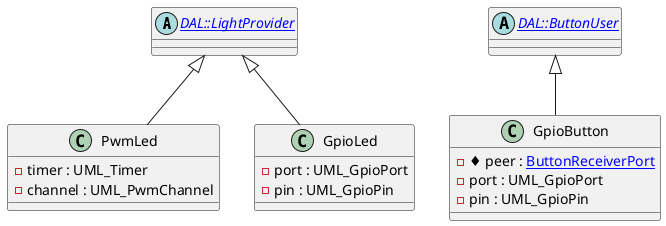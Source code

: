 

@startuml


	abstract class "[[DAL%3A%3ALightProvider-Class.svg DAL::LightProvider]]" as DAL_LightProvider
	abstract class "[[DAL%3A%3AButtonUser-Class.svg DAL::ButtonUser]]" as DAL_ButtonUser
	class "PwmLed" as ACTIVE_DIL_PwmLed {
		-timer : UML_Timer
		-channel : UML_PwmChannel
	}
	class "GpioLed" as ACTIVE_DIL_GpioLed {
		-port : UML_GpioPort
		-pin : UML_GpioPin
	}
	class "GpioButton" as ACTIVE_DIL_GpioButton {
		-♦ peer : [[DAL%3A%3AButtonReceiverPort-Class.svg ButtonReceiverPort]]
		-port : UML_GpioPort
		-pin : UML_GpioPin
	}
	DAL_LightProvider <|-- ACTIVE_DIL_PwmLed
	DAL_LightProvider <|-- ACTIVE_DIL_GpioLed
	DAL_ButtonUser <|-- ACTIVE_DIL_GpioButton
@enduml
